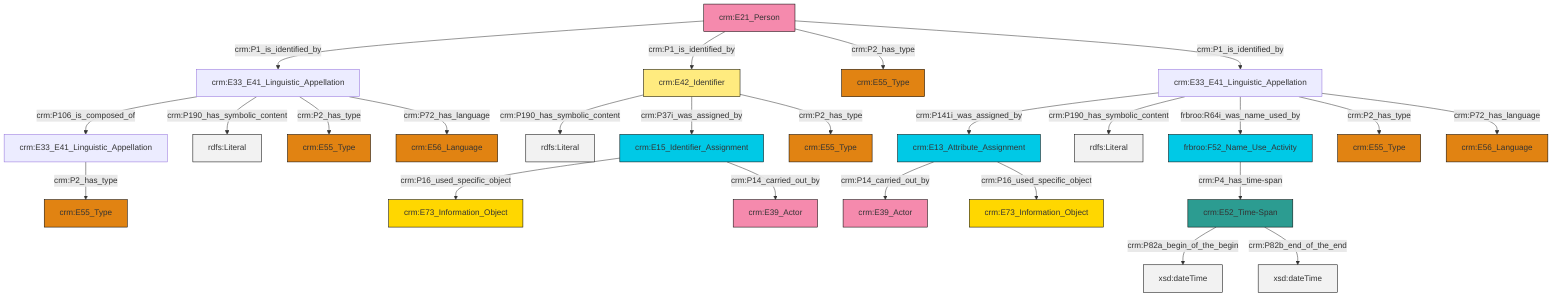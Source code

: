 graph TD
classDef Literal fill:#f2f2f2,stroke:#000000;
classDef CRM_Entity fill:#FFFFFF,stroke:#000000;
classDef Temporal_Entity fill:#00C9E6, stroke:#000000;
classDef Type fill:#E18312, stroke:#000000;
classDef Time-Span fill:#2C9C91, stroke:#000000;
classDef Appellation fill:#FFEB7F, stroke:#000000;
classDef Place fill:#008836, stroke:#000000;
classDef Persistent_Item fill:#B266B2, stroke:#000000;
classDef Conceptual_Object fill:#FFD700, stroke:#000000;
classDef Physical_Thing fill:#D2B48C, stroke:#000000;
classDef Actor fill:#f58aad, stroke:#000000;
classDef PC_Classes fill:#4ce600, stroke:#000000;
classDef Multi fill:#cccccc,stroke:#000000;

2["crm:E33_E41_Linguistic_Appellation"]:::Default -->|crm:P141i_was_assigned_by| 3["crm:E13_Attribute_Assignment"]:::Temporal_Entity
4["crm:E33_E41_Linguistic_Appellation"]:::Default -->|crm:P106_is_composed_of| 5["crm:E33_E41_Linguistic_Appellation"]:::Default
0["crm:E15_Identifier_Assignment"]:::Temporal_Entity -->|crm:P16_used_specific_object| 8["crm:E73_Information_Object"]:::Conceptual_Object
0["crm:E15_Identifier_Assignment"]:::Temporal_Entity -->|crm:P14_carried_out_by| 9["crm:E39_Actor"]:::Actor
2["crm:E33_E41_Linguistic_Appellation"]:::Default -->|crm:P190_has_symbolic_content| 10[rdfs:Literal]:::Literal
6["crm:E21_Person"]:::Actor -->|crm:P1_is_identified_by| 4["crm:E33_E41_Linguistic_Appellation"]:::Default
2["crm:E33_E41_Linguistic_Appellation"]:::Default -->|frbroo:R64i_was_name_used_by| 14["frbroo:F52_Name_Use_Activity"]:::Temporal_Entity
15["crm:E42_Identifier"]:::Appellation -->|crm:P190_has_symbolic_content| 16[rdfs:Literal]:::Literal
15["crm:E42_Identifier"]:::Appellation -->|crm:P37i_was_assigned_by| 0["crm:E15_Identifier_Assignment"]:::Temporal_Entity
21["crm:E52_Time-Span"]:::Time-Span -->|crm:P82a_begin_of_the_begin| 22[xsd:dateTime]:::Literal
6["crm:E21_Person"]:::Actor -->|crm:P1_is_identified_by| 15["crm:E42_Identifier"]:::Appellation
2["crm:E33_E41_Linguistic_Appellation"]:::Default -->|crm:P2_has_type| 27["crm:E55_Type"]:::Type
21["crm:E52_Time-Span"]:::Time-Span -->|crm:P82b_end_of_the_end| 30[xsd:dateTime]:::Literal
3["crm:E13_Attribute_Assignment"]:::Temporal_Entity -->|crm:P14_carried_out_by| 25["crm:E39_Actor"]:::Actor
6["crm:E21_Person"]:::Actor -->|crm:P2_has_type| 11["crm:E55_Type"]:::Type
6["crm:E21_Person"]:::Actor -->|crm:P1_is_identified_by| 2["crm:E33_E41_Linguistic_Appellation"]:::Default
4["crm:E33_E41_Linguistic_Appellation"]:::Default -->|crm:P190_has_symbolic_content| 39[rdfs:Literal]:::Literal
2["crm:E33_E41_Linguistic_Appellation"]:::Default -->|crm:P72_has_language| 32["crm:E56_Language"]:::Type
15["crm:E42_Identifier"]:::Appellation -->|crm:P2_has_type| 23["crm:E55_Type"]:::Type
14["frbroo:F52_Name_Use_Activity"]:::Temporal_Entity -->|crm:P4_has_time-span| 21["crm:E52_Time-Span"]:::Time-Span
5["crm:E33_E41_Linguistic_Appellation"]:::Default -->|crm:P2_has_type| 19["crm:E55_Type"]:::Type
3["crm:E13_Attribute_Assignment"]:::Temporal_Entity -->|crm:P16_used_specific_object| 41["crm:E73_Information_Object"]:::Conceptual_Object
4["crm:E33_E41_Linguistic_Appellation"]:::Default -->|crm:P2_has_type| 35["crm:E55_Type"]:::Type
4["crm:E33_E41_Linguistic_Appellation"]:::Default -->|crm:P72_has_language| 17["crm:E56_Language"]:::Type
